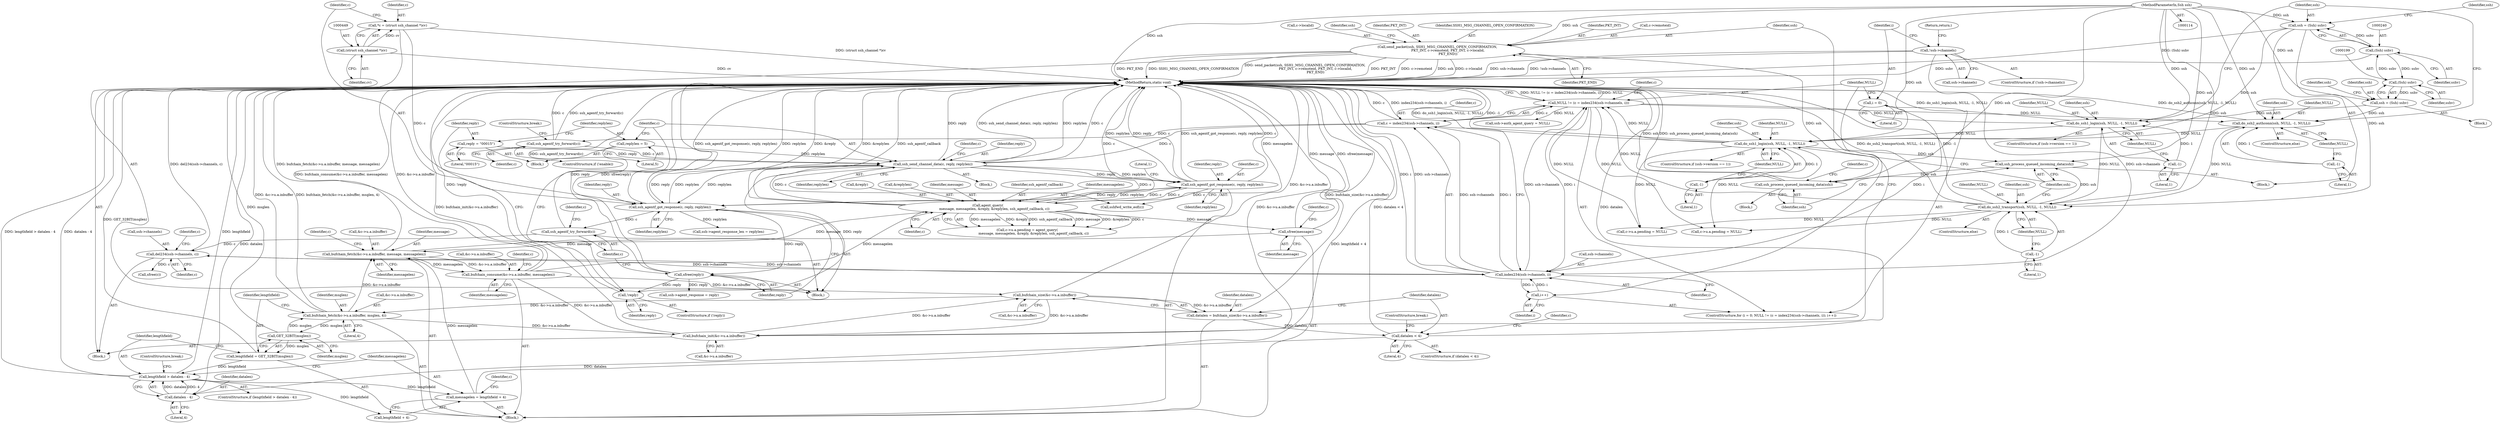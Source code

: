 digraph "0_tartarus_4ff22863d895cb7ebfced4cf923a012a614adaa8@API" {
"1000477" [label="(Call,send_packet(ssh, SSH1_MSG_CHANNEL_OPEN_CONFIRMATION,\n                    PKT_INT, c->remoteid, PKT_INT, c->localid,\n                    PKT_END))"];
"1000268" [label="(Call,ssh_process_queued_incoming_data(ssh))"];
"1000266" [label="(Call,ssh_process_queued_incoming_data(ssh))"];
"1000253" [label="(Call,do_ssh1_login(ssh, NULL, -1, NULL))"];
"1000237" [label="(Call,ssh = (Ssh) sshv)"];
"1000239" [label="(Call,(Ssh) sshv)"];
"1000198" [label="(Call,(Ssh) sshv)"];
"1000115" [label="(MethodParameterIn,Ssh ssh)"];
"1000222" [label="(Call,do_ssh1_login(ssh, NULL, -1, NULL))"];
"1000196" [label="(Call,ssh = (Ssh) sshv)"];
"1000148" [label="(Call,NULL != (c = index234(ssh->channels, i)))"];
"1000260" [label="(Call,do_ssh2_transport(ssh, NULL, -1, NULL))"];
"1000229" [label="(Call,do_ssh2_authconn(ssh, NULL, -1, NULL))"];
"1000232" [label="(Call,-1)"];
"1000263" [label="(Call,-1)"];
"1000150" [label="(Call,c = index234(ssh->channels, i))"];
"1000152" [label="(Call,index234(ssh->channels, i))"];
"1000139" [label="(Call,!ssh->channels)"];
"1000489" [label="(Call,del234(ssh->channels, c))"];
"1000457" [label="(Call,ssh_agentf_try_forward(c))"];
"1000451" [label="(Call,ssh_agentf_got_response(c, reply, replylen))"];
"1000446" [label="(Call,*c = (struct ssh_channel *)cv)"];
"1000448" [label="(Call,(struct ssh_channel *)cv)"];
"1000290" [label="(Call,ssh_send_channel_data(c, reply, replylen))"];
"1000181" [label="(Call,ssh_agentf_try_forward(c))"];
"1000284" [label="(Call,reply = \"\0\0\0\1\5\")"];
"1000281" [label="(Call,!reply)"];
"1000455" [label="(Call,sfree(reply))"];
"1000287" [label="(Call,replylen = 5)"];
"1000432" [label="(Call,ssh_agentf_got_response(c, reply, replylen))"];
"1000412" [label="(Call,agent_query(\n            message, messagelen, &reply, &replylen, ssh_agentf_callback, c))"];
"1000383" [label="(Call,bufchain_fetch(&c->u.a.inbuffer, message, messagelen))"];
"1000356" [label="(Call,bufchain_fetch(&c->u.a.inbuffer, msglen, 4))"];
"1000342" [label="(Call,bufchain_size(&c->u.a.inbuffer))"];
"1000468" [label="(Call,bufchain_init(&c->u.a.inbuffer))"];
"1000394" [label="(Call,bufchain_consume(&c->u.a.inbuffer, messagelen))"];
"1000369" [label="(Call,GET_32BIT(msglen))"];
"1000421" [label="(Call,sfree(message))"];
"1000378" [label="(Call,messagelen = lengthfield + 4)"];
"1000372" [label="(Call,lengthfield > datalen - 4)"];
"1000367" [label="(Call,lengthfield = GET_32BIT(msglen))"];
"1000374" [label="(Call,datalen - 4)"];
"1000352" [label="(Call,datalen < 4)"];
"1000340" [label="(Call,datalen = bufchain_size(&c->u.a.inbuffer))"];
"1000157" [label="(Call,i++)"];
"1000145" [label="(Call,i = 0)"];
"1000225" [label="(Call,-1)"];
"1000256" [label="(Call,-1)"];
"1000241" [label="(Identifier,sshv)"];
"1000265" [label="(Identifier,NULL)"];
"1000419" [label="(Identifier,ssh_agentf_callback)"];
"1000267" [label="(Identifier,ssh)"];
"1000442" [label="(Call,sshfwd_write_eof(c))"];
"1000342" [label="(Call,bufchain_size(&c->u.a.inbuffer))"];
"1000269" [label="(Identifier,ssh)"];
"1000484" [label="(Identifier,PKT_INT)"];
"1000375" [label="(Identifier,datalen)"];
"1000226" [label="(Literal,1)"];
"1000290" [label="(Call,ssh_send_channel_data(c, reply, replylen))"];
"1000340" [label="(Call,datalen = bufchain_size(&c->u.a.inbuffer))"];
"1000239" [label="(Call,(Ssh) sshv)"];
"1000270" [label="(Block,)"];
"1000181" [label="(Call,ssh_agentf_try_forward(c))"];
"1000454" [label="(Identifier,replylen)"];
"1000448" [label="(Call,(struct ssh_channel *)cv)"];
"1000292" [label="(Identifier,reply)"];
"1000414" [label="(Identifier,messagelen)"];
"1000372" [label="(Call,lengthfield > datalen - 4)"];
"1000451" [label="(Call,ssh_agentf_got_response(c, reply, replylen))"];
"1000371" [label="(ControlStructure,if (lengthfield > datalen - 4))"];
"1000415" [label="(Call,&reply)"];
"1000260" [label="(Call,do_ssh2_transport(ssh, NULL, -1, NULL))"];
"1000144" [label="(ControlStructure,for (i = 0; NULL != (c = index234(ssh->channels, i)); i++))"];
"1000404" [label="(Call,c->u.a.pending = agent_query(\n            message, messagelen, &reply, &replylen, ssh_agentf_callback, c))"];
"1000417" [label="(Call,&replylen)"];
"1000159" [label="(Block,)"];
"1000152" [label="(Call,index234(ssh->channels, i))"];
"1000293" [label="(Identifier,replylen)"];
"1000158" [label="(Identifier,i)"];
"1000435" [label="(Identifier,replylen)"];
"1000481" [label="(Call,c->remoteid)"];
"1000194" [label="(Block,)"];
"1000234" [label="(Identifier,NULL)"];
"1000238" [label="(Identifier,ssh)"];
"1000233" [label="(Literal,1)"];
"1000138" [label="(ControlStructure,if (!ssh->channels))"];
"1000395" [label="(Call,&c->u.a.inbuffer)"];
"1000489" [label="(Call,del234(ssh->channels, c))"];
"1000444" [label="(Block,)"];
"1000458" [label="(Identifier,c)"];
"1000427" [label="(Identifier,c)"];
"1000156" [label="(Identifier,i)"];
"1000403" [label="(Identifier,messagelen)"];
"1000227" [label="(Identifier,NULL)"];
"1000288" [label="(Identifier,replylen)"];
"1000373" [label="(Identifier,lengthfield)"];
"1000434" [label="(Identifier,reply)"];
"1000478" [label="(Identifier,ssh)"];
"1000459" [label="(Call,c->u.a.pending = NULL)"];
"1000463" [label="(Identifier,c)"];
"1000394" [label="(Call,bufchain_consume(&c->u.a.inbuffer, messagelen))"];
"1000307" [label="(Identifier,c)"];
"1000200" [label="(Identifier,sshv)"];
"1000237" [label="(Call,ssh = (Ssh) sshv)"];
"1000211" [label="(Call,ssh->agent_response_len = replylen)"];
"1000496" [label="(MethodReturn,static void)"];
"1000287" [label="(Call,replylen = 5)"];
"1000343" [label="(Call,&c->u.a.inbuffer)"];
"1000255" [label="(Identifier,NULL)"];
"1000201" [label="(Call,ssh->auth_agent_query = NULL)"];
"1000264" [label="(Literal,1)"];
"1000146" [label="(Identifier,i)"];
"1000182" [label="(Identifier,c)"];
"1000456" [label="(Identifier,reply)"];
"1000452" [label="(Identifier,c)"];
"1000244" [label="(Identifier,ssh)"];
"1000206" [label="(Call,ssh->agent_response = reply)"];
"1000183" [label="(ControlStructure,break;)"];
"1000229" [label="(Call,do_ssh2_authconn(ssh, NULL, -1, NULL))"];
"1000485" [label="(Call,c->localid)"];
"1000399" [label="(Identifier,c)"];
"1000291" [label="(Identifier,c)"];
"1000384" [label="(Call,&c->u.a.inbuffer)"];
"1000392" [label="(Identifier,message)"];
"1000145" [label="(Call,i = 0)"];
"1000413" [label="(Identifier,message)"];
"1000216" [label="(ControlStructure,if (ssh->version == 1))"];
"1000178" [label="(ControlStructure,if (!enable))"];
"1000351" [label="(ControlStructure,if (datalen < 4))"];
"1000383" [label="(Call,bufchain_fetch(&c->u.a.inbuffer, message, messagelen))"];
"1000369" [label="(Call,GET_32BIT(msglen))"];
"1000247" [label="(ControlStructure,if (ssh->version == 1))"];
"1000283" [label="(Block,)"];
"1000432" [label="(Call,ssh_agentf_got_response(c, reply, replylen))"];
"1000378" [label="(Call,messagelen = lengthfield + 4)"];
"1000491" [label="(Identifier,ssh)"];
"1000480" [label="(Identifier,PKT_INT)"];
"1000420" [label="(Identifier,c)"];
"1000150" [label="(Call,c = index234(ssh->channels, i))"];
"1000225" [label="(Call,-1)"];
"1000148" [label="(Call,NULL != (c = index234(ssh->channels, i)))"];
"1000376" [label="(Literal,4)"];
"1000263" [label="(Call,-1)"];
"1000370" [label="(Identifier,msglen)"];
"1000224" [label="(Identifier,NULL)"];
"1000366" [label="(Literal,4)"];
"1000143" [label="(Return,return;)"];
"1000493" [label="(Identifier,c)"];
"1000261" [label="(Identifier,ssh)"];
"1000488" [label="(Identifier,PKT_END)"];
"1000254" [label="(Identifier,ssh)"];
"1000353" [label="(Identifier,datalen)"];
"1000284" [label="(Call,reply = \"\0\0\0\1\5\")"];
"1000232" [label="(Call,-1)"];
"1000355" [label="(ControlStructure,break;)"];
"1000479" [label="(Identifier,SSH1_MSG_CHANNEL_OPEN_CONFIRMATION)"];
"1000286" [label="(Literal,\"\0\0\0\1\5\")"];
"1000230" [label="(Identifier,ssh)"];
"1000379" [label="(Identifier,messagelen)"];
"1000203" [label="(Identifier,ssh)"];
"1000468" [label="(Call,bufchain_init(&c->u.a.inbuffer))"];
"1000149" [label="(Identifier,NULL)"];
"1000341" [label="(Identifier,datalen)"];
"1000257" [label="(Literal,1)"];
"1000367" [label="(Call,lengthfield = GET_32BIT(msglen))"];
"1000339" [label="(Block,)"];
"1000421" [label="(Call,sfree(message))"];
"1000268" [label="(Call,ssh_process_queued_incoming_data(ssh))"];
"1000223" [label="(Identifier,ssh)"];
"1000368" [label="(Identifier,lengthfield)"];
"1000477" [label="(Call,send_packet(ssh, SSH1_MSG_CHANNEL_OPEN_CONFIRMATION,\n                    PKT_INT, c->remoteid, PKT_INT, c->localid,\n                    PKT_END))"];
"1000157" [label="(Call,i++)"];
"1000139" [label="(Call,!ssh->channels)"];
"1000377" [label="(ControlStructure,break;)"];
"1000231" [label="(Identifier,NULL)"];
"1000266" [label="(Call,ssh_process_queued_incoming_data(ssh))"];
"1000153" [label="(Call,ssh->channels)"];
"1000457" [label="(Call,ssh_agentf_try_forward(c))"];
"1000433" [label="(Identifier,c)"];
"1000469" [label="(Call,&c->u.a.inbuffer)"];
"1000235" [label="(Block,)"];
"1000196" [label="(Call,ssh = (Ssh) sshv)"];
"1000422" [label="(Identifier,message)"];
"1000259" [label="(ControlStructure,else)"];
"1000388" [label="(Identifier,c)"];
"1000281" [label="(Call,!reply)"];
"1000253" [label="(Call,do_ssh1_login(ssh, NULL, -1, NULL))"];
"1000408" [label="(Identifier,c)"];
"1000280" [label="(ControlStructure,if (!reply))"];
"1000140" [label="(Call,ssh->channels)"];
"1000354" [label="(Literal,4)"];
"1000198" [label="(Call,(Ssh) sshv)"];
"1000289" [label="(Literal,5)"];
"1000262" [label="(Identifier,NULL)"];
"1000490" [label="(Call,ssh->channels)"];
"1000447" [label="(Identifier,c)"];
"1000162" [label="(Identifier,c)"];
"1000495" [label="(Identifier,c)"];
"1000494" [label="(Call,sfree(c))"];
"1000352" [label="(Call,datalen < 4)"];
"1000446" [label="(Call,*c = (struct ssh_channel *)cv)"];
"1000450" [label="(Identifier,cv)"];
"1000412" [label="(Call,agent_query(\n            message, messagelen, &reply, &replylen, ssh_agentf_callback, c))"];
"1000228" [label="(ControlStructure,else)"];
"1000357" [label="(Call,&c->u.a.inbuffer)"];
"1000197" [label="(Identifier,ssh)"];
"1000222" [label="(Call,do_ssh1_login(ssh, NULL, -1, NULL))"];
"1000356" [label="(Call,bufchain_fetch(&c->u.a.inbuffer, msglen, 4))"];
"1000380" [label="(Call,lengthfield + 4)"];
"1000365" [label="(Identifier,msglen)"];
"1000258" [label="(Identifier,NULL)"];
"1000282" [label="(Identifier,reply)"];
"1000453" [label="(Identifier,reply)"];
"1000455" [label="(Call,sfree(reply))"];
"1000164" [label="(Block,)"];
"1000147" [label="(Literal,0)"];
"1000338" [label="(Literal,1)"];
"1000275" [label="(Identifier,c)"];
"1000393" [label="(Identifier,messagelen)"];
"1000256" [label="(Call,-1)"];
"1000115" [label="(MethodParameterIn,Ssh ssh)"];
"1000285" [label="(Identifier,reply)"];
"1000374" [label="(Call,datalen - 4)"];
"1000361" [label="(Identifier,c)"];
"1000151" [label="(Identifier,c)"];
"1000271" [label="(Call,c->u.a.pending = NULL)"];
"1000477" -> "1000159"  [label="AST: "];
"1000477" -> "1000488"  [label="CFG: "];
"1000478" -> "1000477"  [label="AST: "];
"1000479" -> "1000477"  [label="AST: "];
"1000480" -> "1000477"  [label="AST: "];
"1000481" -> "1000477"  [label="AST: "];
"1000484" -> "1000477"  [label="AST: "];
"1000485" -> "1000477"  [label="AST: "];
"1000488" -> "1000477"  [label="AST: "];
"1000491" -> "1000477"  [label="CFG: "];
"1000477" -> "1000496"  [label="DDG: PKT_END"];
"1000477" -> "1000496"  [label="DDG: SSH1_MSG_CHANNEL_OPEN_CONFIRMATION"];
"1000477" -> "1000496"  [label="DDG: send_packet(ssh, SSH1_MSG_CHANNEL_OPEN_CONFIRMATION,\n                    PKT_INT, c->remoteid, PKT_INT, c->localid,\n                    PKT_END)"];
"1000477" -> "1000496"  [label="DDG: PKT_INT"];
"1000477" -> "1000496"  [label="DDG: c->remoteid"];
"1000477" -> "1000496"  [label="DDG: ssh"];
"1000477" -> "1000496"  [label="DDG: c->localid"];
"1000268" -> "1000477"  [label="DDG: ssh"];
"1000115" -> "1000477"  [label="DDG: ssh"];
"1000268" -> "1000164"  [label="AST: "];
"1000268" -> "1000269"  [label="CFG: "];
"1000269" -> "1000268"  [label="AST: "];
"1000275" -> "1000268"  [label="CFG: "];
"1000268" -> "1000496"  [label="DDG: ssh"];
"1000268" -> "1000496"  [label="DDG: ssh_process_queued_incoming_data(ssh)"];
"1000266" -> "1000268"  [label="DDG: ssh"];
"1000115" -> "1000268"  [label="DDG: ssh"];
"1000266" -> "1000235"  [label="AST: "];
"1000266" -> "1000267"  [label="CFG: "];
"1000267" -> "1000266"  [label="AST: "];
"1000269" -> "1000266"  [label="CFG: "];
"1000253" -> "1000266"  [label="DDG: ssh"];
"1000260" -> "1000266"  [label="DDG: ssh"];
"1000115" -> "1000266"  [label="DDG: ssh"];
"1000253" -> "1000247"  [label="AST: "];
"1000253" -> "1000258"  [label="CFG: "];
"1000254" -> "1000253"  [label="AST: "];
"1000255" -> "1000253"  [label="AST: "];
"1000256" -> "1000253"  [label="AST: "];
"1000258" -> "1000253"  [label="AST: "];
"1000267" -> "1000253"  [label="CFG: "];
"1000253" -> "1000496"  [label="DDG: do_ssh1_login(ssh, NULL, -1, NULL)"];
"1000253" -> "1000496"  [label="DDG: -1"];
"1000253" -> "1000148"  [label="DDG: NULL"];
"1000237" -> "1000253"  [label="DDG: ssh"];
"1000115" -> "1000253"  [label="DDG: ssh"];
"1000222" -> "1000253"  [label="DDG: NULL"];
"1000229" -> "1000253"  [label="DDG: NULL"];
"1000256" -> "1000253"  [label="DDG: 1"];
"1000253" -> "1000271"  [label="DDG: NULL"];
"1000253" -> "1000459"  [label="DDG: NULL"];
"1000237" -> "1000235"  [label="AST: "];
"1000237" -> "1000239"  [label="CFG: "];
"1000238" -> "1000237"  [label="AST: "];
"1000239" -> "1000237"  [label="AST: "];
"1000244" -> "1000237"  [label="CFG: "];
"1000237" -> "1000496"  [label="DDG: (Ssh) sshv"];
"1000239" -> "1000237"  [label="DDG: sshv"];
"1000115" -> "1000237"  [label="DDG: ssh"];
"1000237" -> "1000260"  [label="DDG: ssh"];
"1000239" -> "1000241"  [label="CFG: "];
"1000240" -> "1000239"  [label="AST: "];
"1000241" -> "1000239"  [label="AST: "];
"1000239" -> "1000496"  [label="DDG: sshv"];
"1000239" -> "1000198"  [label="DDG: sshv"];
"1000198" -> "1000239"  [label="DDG: sshv"];
"1000198" -> "1000196"  [label="AST: "];
"1000198" -> "1000200"  [label="CFG: "];
"1000199" -> "1000198"  [label="AST: "];
"1000200" -> "1000198"  [label="AST: "];
"1000196" -> "1000198"  [label="CFG: "];
"1000198" -> "1000196"  [label="DDG: sshv"];
"1000115" -> "1000114"  [label="AST: "];
"1000115" -> "1000496"  [label="DDG: ssh"];
"1000115" -> "1000196"  [label="DDG: ssh"];
"1000115" -> "1000222"  [label="DDG: ssh"];
"1000115" -> "1000229"  [label="DDG: ssh"];
"1000115" -> "1000260"  [label="DDG: ssh"];
"1000222" -> "1000216"  [label="AST: "];
"1000222" -> "1000227"  [label="CFG: "];
"1000223" -> "1000222"  [label="AST: "];
"1000224" -> "1000222"  [label="AST: "];
"1000225" -> "1000222"  [label="AST: "];
"1000227" -> "1000222"  [label="AST: "];
"1000238" -> "1000222"  [label="CFG: "];
"1000222" -> "1000496"  [label="DDG: do_ssh1_login(ssh, NULL, -1, NULL)"];
"1000196" -> "1000222"  [label="DDG: ssh"];
"1000148" -> "1000222"  [label="DDG: NULL"];
"1000225" -> "1000222"  [label="DDG: 1"];
"1000222" -> "1000260"  [label="DDG: NULL"];
"1000196" -> "1000194"  [label="AST: "];
"1000197" -> "1000196"  [label="AST: "];
"1000203" -> "1000196"  [label="CFG: "];
"1000196" -> "1000229"  [label="DDG: ssh"];
"1000148" -> "1000144"  [label="AST: "];
"1000148" -> "1000150"  [label="CFG: "];
"1000149" -> "1000148"  [label="AST: "];
"1000150" -> "1000148"  [label="AST: "];
"1000162" -> "1000148"  [label="CFG: "];
"1000496" -> "1000148"  [label="CFG: "];
"1000148" -> "1000496"  [label="DDG: NULL != (c = index234(ssh->channels, i))"];
"1000148" -> "1000496"  [label="DDG: NULL"];
"1000260" -> "1000148"  [label="DDG: NULL"];
"1000150" -> "1000148"  [label="DDG: c"];
"1000152" -> "1000148"  [label="DDG: ssh->channels"];
"1000152" -> "1000148"  [label="DDG: i"];
"1000148" -> "1000201"  [label="DDG: NULL"];
"1000148" -> "1000229"  [label="DDG: NULL"];
"1000148" -> "1000271"  [label="DDG: NULL"];
"1000148" -> "1000459"  [label="DDG: NULL"];
"1000260" -> "1000259"  [label="AST: "];
"1000260" -> "1000265"  [label="CFG: "];
"1000261" -> "1000260"  [label="AST: "];
"1000262" -> "1000260"  [label="AST: "];
"1000263" -> "1000260"  [label="AST: "];
"1000265" -> "1000260"  [label="AST: "];
"1000267" -> "1000260"  [label="CFG: "];
"1000260" -> "1000496"  [label="DDG: do_ssh2_transport(ssh, NULL, -1, NULL)"];
"1000260" -> "1000496"  [label="DDG: -1"];
"1000229" -> "1000260"  [label="DDG: NULL"];
"1000263" -> "1000260"  [label="DDG: 1"];
"1000260" -> "1000271"  [label="DDG: NULL"];
"1000260" -> "1000459"  [label="DDG: NULL"];
"1000229" -> "1000228"  [label="AST: "];
"1000229" -> "1000234"  [label="CFG: "];
"1000230" -> "1000229"  [label="AST: "];
"1000231" -> "1000229"  [label="AST: "];
"1000232" -> "1000229"  [label="AST: "];
"1000234" -> "1000229"  [label="AST: "];
"1000238" -> "1000229"  [label="CFG: "];
"1000229" -> "1000496"  [label="DDG: do_ssh2_authconn(ssh, NULL, -1, NULL)"];
"1000232" -> "1000229"  [label="DDG: 1"];
"1000232" -> "1000233"  [label="CFG: "];
"1000233" -> "1000232"  [label="AST: "];
"1000234" -> "1000232"  [label="CFG: "];
"1000263" -> "1000264"  [label="CFG: "];
"1000264" -> "1000263"  [label="AST: "];
"1000265" -> "1000263"  [label="CFG: "];
"1000150" -> "1000152"  [label="CFG: "];
"1000151" -> "1000150"  [label="AST: "];
"1000152" -> "1000150"  [label="AST: "];
"1000150" -> "1000496"  [label="DDG: c"];
"1000150" -> "1000496"  [label="DDG: index234(ssh->channels, i)"];
"1000152" -> "1000150"  [label="DDG: ssh->channels"];
"1000152" -> "1000150"  [label="DDG: i"];
"1000150" -> "1000181"  [label="DDG: c"];
"1000150" -> "1000290"  [label="DDG: c"];
"1000152" -> "1000156"  [label="CFG: "];
"1000153" -> "1000152"  [label="AST: "];
"1000156" -> "1000152"  [label="AST: "];
"1000152" -> "1000496"  [label="DDG: ssh->channels"];
"1000152" -> "1000496"  [label="DDG: i"];
"1000139" -> "1000152"  [label="DDG: ssh->channels"];
"1000489" -> "1000152"  [label="DDG: ssh->channels"];
"1000157" -> "1000152"  [label="DDG: i"];
"1000145" -> "1000152"  [label="DDG: i"];
"1000152" -> "1000157"  [label="DDG: i"];
"1000152" -> "1000489"  [label="DDG: ssh->channels"];
"1000139" -> "1000138"  [label="AST: "];
"1000139" -> "1000140"  [label="CFG: "];
"1000140" -> "1000139"  [label="AST: "];
"1000143" -> "1000139"  [label="CFG: "];
"1000146" -> "1000139"  [label="CFG: "];
"1000139" -> "1000496"  [label="DDG: !ssh->channels"];
"1000139" -> "1000496"  [label="DDG: ssh->channels"];
"1000489" -> "1000159"  [label="AST: "];
"1000489" -> "1000493"  [label="CFG: "];
"1000490" -> "1000489"  [label="AST: "];
"1000493" -> "1000489"  [label="AST: "];
"1000495" -> "1000489"  [label="CFG: "];
"1000489" -> "1000496"  [label="DDG: del234(ssh->channels, c)"];
"1000457" -> "1000489"  [label="DDG: c"];
"1000489" -> "1000494"  [label="DDG: c"];
"1000457" -> "1000444"  [label="AST: "];
"1000457" -> "1000458"  [label="CFG: "];
"1000458" -> "1000457"  [label="AST: "];
"1000463" -> "1000457"  [label="CFG: "];
"1000457" -> "1000496"  [label="DDG: ssh_agentf_try_forward(c)"];
"1000451" -> "1000457"  [label="DDG: c"];
"1000451" -> "1000444"  [label="AST: "];
"1000451" -> "1000454"  [label="CFG: "];
"1000452" -> "1000451"  [label="AST: "];
"1000453" -> "1000451"  [label="AST: "];
"1000454" -> "1000451"  [label="AST: "];
"1000456" -> "1000451"  [label="CFG: "];
"1000451" -> "1000496"  [label="DDG: ssh_agentf_got_response(c, reply, replylen)"];
"1000451" -> "1000496"  [label="DDG: replylen"];
"1000451" -> "1000211"  [label="DDG: replylen"];
"1000451" -> "1000290"  [label="DDG: replylen"];
"1000446" -> "1000451"  [label="DDG: c"];
"1000290" -> "1000451"  [label="DDG: reply"];
"1000290" -> "1000451"  [label="DDG: replylen"];
"1000432" -> "1000451"  [label="DDG: reply"];
"1000432" -> "1000451"  [label="DDG: replylen"];
"1000451" -> "1000455"  [label="DDG: reply"];
"1000446" -> "1000444"  [label="AST: "];
"1000446" -> "1000448"  [label="CFG: "];
"1000447" -> "1000446"  [label="AST: "];
"1000448" -> "1000446"  [label="AST: "];
"1000452" -> "1000446"  [label="CFG: "];
"1000446" -> "1000496"  [label="DDG: (struct ssh_channel *)cv"];
"1000448" -> "1000446"  [label="DDG: cv"];
"1000448" -> "1000450"  [label="CFG: "];
"1000449" -> "1000448"  [label="AST: "];
"1000450" -> "1000448"  [label="AST: "];
"1000448" -> "1000496"  [label="DDG: cv"];
"1000290" -> "1000270"  [label="AST: "];
"1000290" -> "1000293"  [label="CFG: "];
"1000291" -> "1000290"  [label="AST: "];
"1000292" -> "1000290"  [label="AST: "];
"1000293" -> "1000290"  [label="AST: "];
"1000307" -> "1000290"  [label="CFG: "];
"1000290" -> "1000496"  [label="DDG: c"];
"1000290" -> "1000496"  [label="DDG: reply"];
"1000290" -> "1000496"  [label="DDG: ssh_send_channel_data(c, reply, replylen)"];
"1000290" -> "1000496"  [label="DDG: replylen"];
"1000181" -> "1000290"  [label="DDG: c"];
"1000284" -> "1000290"  [label="DDG: reply"];
"1000281" -> "1000290"  [label="DDG: reply"];
"1000287" -> "1000290"  [label="DDG: replylen"];
"1000290" -> "1000412"  [label="DDG: c"];
"1000290" -> "1000432"  [label="DDG: reply"];
"1000290" -> "1000432"  [label="DDG: replylen"];
"1000290" -> "1000442"  [label="DDG: c"];
"1000181" -> "1000178"  [label="AST: "];
"1000181" -> "1000182"  [label="CFG: "];
"1000182" -> "1000181"  [label="AST: "];
"1000183" -> "1000181"  [label="CFG: "];
"1000181" -> "1000496"  [label="DDG: c"];
"1000181" -> "1000496"  [label="DDG: ssh_agentf_try_forward(c)"];
"1000284" -> "1000283"  [label="AST: "];
"1000284" -> "1000286"  [label="CFG: "];
"1000285" -> "1000284"  [label="AST: "];
"1000286" -> "1000284"  [label="AST: "];
"1000288" -> "1000284"  [label="CFG: "];
"1000281" -> "1000280"  [label="AST: "];
"1000281" -> "1000282"  [label="CFG: "];
"1000282" -> "1000281"  [label="AST: "];
"1000285" -> "1000281"  [label="CFG: "];
"1000291" -> "1000281"  [label="CFG: "];
"1000281" -> "1000496"  [label="DDG: !reply"];
"1000455" -> "1000281"  [label="DDG: reply"];
"1000455" -> "1000444"  [label="AST: "];
"1000455" -> "1000456"  [label="CFG: "];
"1000456" -> "1000455"  [label="AST: "];
"1000458" -> "1000455"  [label="CFG: "];
"1000455" -> "1000496"  [label="DDG: sfree(reply)"];
"1000455" -> "1000496"  [label="DDG: reply"];
"1000455" -> "1000206"  [label="DDG: reply"];
"1000287" -> "1000283"  [label="AST: "];
"1000287" -> "1000289"  [label="CFG: "];
"1000288" -> "1000287"  [label="AST: "];
"1000289" -> "1000287"  [label="AST: "];
"1000291" -> "1000287"  [label="CFG: "];
"1000432" -> "1000339"  [label="AST: "];
"1000432" -> "1000435"  [label="CFG: "];
"1000433" -> "1000432"  [label="AST: "];
"1000434" -> "1000432"  [label="AST: "];
"1000435" -> "1000432"  [label="AST: "];
"1000338" -> "1000432"  [label="CFG: "];
"1000432" -> "1000496"  [label="DDG: reply"];
"1000432" -> "1000496"  [label="DDG: ssh_agentf_got_response(c, reply, replylen)"];
"1000432" -> "1000496"  [label="DDG: c"];
"1000432" -> "1000496"  [label="DDG: replylen"];
"1000432" -> "1000412"  [label="DDG: c"];
"1000412" -> "1000432"  [label="DDG: c"];
"1000432" -> "1000442"  [label="DDG: c"];
"1000412" -> "1000404"  [label="AST: "];
"1000412" -> "1000420"  [label="CFG: "];
"1000413" -> "1000412"  [label="AST: "];
"1000414" -> "1000412"  [label="AST: "];
"1000415" -> "1000412"  [label="AST: "];
"1000417" -> "1000412"  [label="AST: "];
"1000419" -> "1000412"  [label="AST: "];
"1000420" -> "1000412"  [label="AST: "];
"1000404" -> "1000412"  [label="CFG: "];
"1000412" -> "1000496"  [label="DDG: c"];
"1000412" -> "1000496"  [label="DDG: messagelen"];
"1000412" -> "1000496"  [label="DDG: &reply"];
"1000412" -> "1000496"  [label="DDG: &replylen"];
"1000412" -> "1000496"  [label="DDG: ssh_agentf_callback"];
"1000412" -> "1000404"  [label="DDG: messagelen"];
"1000412" -> "1000404"  [label="DDG: &reply"];
"1000412" -> "1000404"  [label="DDG: ssh_agentf_callback"];
"1000412" -> "1000404"  [label="DDG: message"];
"1000412" -> "1000404"  [label="DDG: &replylen"];
"1000412" -> "1000404"  [label="DDG: c"];
"1000383" -> "1000412"  [label="DDG: message"];
"1000394" -> "1000412"  [label="DDG: messagelen"];
"1000412" -> "1000421"  [label="DDG: message"];
"1000383" -> "1000339"  [label="AST: "];
"1000383" -> "1000393"  [label="CFG: "];
"1000384" -> "1000383"  [label="AST: "];
"1000392" -> "1000383"  [label="AST: "];
"1000393" -> "1000383"  [label="AST: "];
"1000399" -> "1000383"  [label="CFG: "];
"1000383" -> "1000496"  [label="DDG: bufchain_fetch(&c->u.a.inbuffer, message, messagelen)"];
"1000356" -> "1000383"  [label="DDG: &c->u.a.inbuffer"];
"1000421" -> "1000383"  [label="DDG: message"];
"1000378" -> "1000383"  [label="DDG: messagelen"];
"1000383" -> "1000394"  [label="DDG: &c->u.a.inbuffer"];
"1000383" -> "1000394"  [label="DDG: messagelen"];
"1000356" -> "1000339"  [label="AST: "];
"1000356" -> "1000366"  [label="CFG: "];
"1000357" -> "1000356"  [label="AST: "];
"1000365" -> "1000356"  [label="AST: "];
"1000366" -> "1000356"  [label="AST: "];
"1000368" -> "1000356"  [label="CFG: "];
"1000356" -> "1000496"  [label="DDG: bufchain_fetch(&c->u.a.inbuffer, msglen, 4)"];
"1000356" -> "1000496"  [label="DDG: &c->u.a.inbuffer"];
"1000342" -> "1000356"  [label="DDG: &c->u.a.inbuffer"];
"1000369" -> "1000356"  [label="DDG: msglen"];
"1000356" -> "1000369"  [label="DDG: msglen"];
"1000356" -> "1000468"  [label="DDG: &c->u.a.inbuffer"];
"1000342" -> "1000340"  [label="AST: "];
"1000342" -> "1000343"  [label="CFG: "];
"1000343" -> "1000342"  [label="AST: "];
"1000340" -> "1000342"  [label="CFG: "];
"1000342" -> "1000496"  [label="DDG: &c->u.a.inbuffer"];
"1000342" -> "1000340"  [label="DDG: &c->u.a.inbuffer"];
"1000468" -> "1000342"  [label="DDG: &c->u.a.inbuffer"];
"1000394" -> "1000342"  [label="DDG: &c->u.a.inbuffer"];
"1000342" -> "1000468"  [label="DDG: &c->u.a.inbuffer"];
"1000468" -> "1000159"  [label="AST: "];
"1000468" -> "1000469"  [label="CFG: "];
"1000469" -> "1000468"  [label="AST: "];
"1000478" -> "1000468"  [label="CFG: "];
"1000468" -> "1000496"  [label="DDG: bufchain_init(&c->u.a.inbuffer)"];
"1000468" -> "1000496"  [label="DDG: &c->u.a.inbuffer"];
"1000394" -> "1000468"  [label="DDG: &c->u.a.inbuffer"];
"1000394" -> "1000339"  [label="AST: "];
"1000394" -> "1000403"  [label="CFG: "];
"1000395" -> "1000394"  [label="AST: "];
"1000403" -> "1000394"  [label="AST: "];
"1000408" -> "1000394"  [label="CFG: "];
"1000394" -> "1000496"  [label="DDG: bufchain_consume(&c->u.a.inbuffer, messagelen)"];
"1000394" -> "1000496"  [label="DDG: &c->u.a.inbuffer"];
"1000369" -> "1000367"  [label="AST: "];
"1000369" -> "1000370"  [label="CFG: "];
"1000370" -> "1000369"  [label="AST: "];
"1000367" -> "1000369"  [label="CFG: "];
"1000369" -> "1000496"  [label="DDG: msglen"];
"1000369" -> "1000367"  [label="DDG: msglen"];
"1000421" -> "1000339"  [label="AST: "];
"1000421" -> "1000422"  [label="CFG: "];
"1000422" -> "1000421"  [label="AST: "];
"1000427" -> "1000421"  [label="CFG: "];
"1000421" -> "1000496"  [label="DDG: message"];
"1000421" -> "1000496"  [label="DDG: sfree(message)"];
"1000378" -> "1000339"  [label="AST: "];
"1000378" -> "1000380"  [label="CFG: "];
"1000379" -> "1000378"  [label="AST: "];
"1000380" -> "1000378"  [label="AST: "];
"1000388" -> "1000378"  [label="CFG: "];
"1000378" -> "1000496"  [label="DDG: lengthfield + 4"];
"1000372" -> "1000378"  [label="DDG: lengthfield"];
"1000372" -> "1000371"  [label="AST: "];
"1000372" -> "1000374"  [label="CFG: "];
"1000373" -> "1000372"  [label="AST: "];
"1000374" -> "1000372"  [label="AST: "];
"1000377" -> "1000372"  [label="CFG: "];
"1000379" -> "1000372"  [label="CFG: "];
"1000372" -> "1000496"  [label="DDG: lengthfield"];
"1000372" -> "1000496"  [label="DDG: lengthfield > datalen - 4"];
"1000372" -> "1000496"  [label="DDG: datalen - 4"];
"1000367" -> "1000372"  [label="DDG: lengthfield"];
"1000374" -> "1000372"  [label="DDG: datalen"];
"1000374" -> "1000372"  [label="DDG: 4"];
"1000372" -> "1000380"  [label="DDG: lengthfield"];
"1000367" -> "1000339"  [label="AST: "];
"1000368" -> "1000367"  [label="AST: "];
"1000373" -> "1000367"  [label="CFG: "];
"1000367" -> "1000496"  [label="DDG: GET_32BIT(msglen)"];
"1000374" -> "1000376"  [label="CFG: "];
"1000375" -> "1000374"  [label="AST: "];
"1000376" -> "1000374"  [label="AST: "];
"1000374" -> "1000496"  [label="DDG: datalen"];
"1000352" -> "1000374"  [label="DDG: datalen"];
"1000352" -> "1000351"  [label="AST: "];
"1000352" -> "1000354"  [label="CFG: "];
"1000353" -> "1000352"  [label="AST: "];
"1000354" -> "1000352"  [label="AST: "];
"1000355" -> "1000352"  [label="CFG: "];
"1000361" -> "1000352"  [label="CFG: "];
"1000352" -> "1000496"  [label="DDG: datalen"];
"1000352" -> "1000496"  [label="DDG: datalen < 4"];
"1000340" -> "1000352"  [label="DDG: datalen"];
"1000340" -> "1000339"  [label="AST: "];
"1000341" -> "1000340"  [label="AST: "];
"1000353" -> "1000340"  [label="CFG: "];
"1000340" -> "1000496"  [label="DDG: bufchain_size(&c->u.a.inbuffer)"];
"1000157" -> "1000144"  [label="AST: "];
"1000157" -> "1000158"  [label="CFG: "];
"1000158" -> "1000157"  [label="AST: "];
"1000149" -> "1000157"  [label="CFG: "];
"1000145" -> "1000144"  [label="AST: "];
"1000145" -> "1000147"  [label="CFG: "];
"1000146" -> "1000145"  [label="AST: "];
"1000147" -> "1000145"  [label="AST: "];
"1000149" -> "1000145"  [label="CFG: "];
"1000225" -> "1000226"  [label="CFG: "];
"1000226" -> "1000225"  [label="AST: "];
"1000227" -> "1000225"  [label="CFG: "];
"1000256" -> "1000257"  [label="CFG: "];
"1000257" -> "1000256"  [label="AST: "];
"1000258" -> "1000256"  [label="CFG: "];
}
